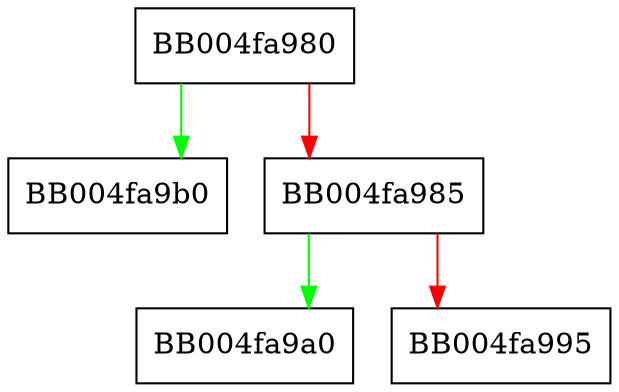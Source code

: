 digraph ossl_quic_channel_restore_err_state {
  node [shape="box"];
  graph [splines=ortho];
  BB004fa980 -> BB004fa9b0 [color="green"];
  BB004fa980 -> BB004fa985 [color="red"];
  BB004fa985 -> BB004fa9a0 [color="green"];
  BB004fa985 -> BB004fa995 [color="red"];
}